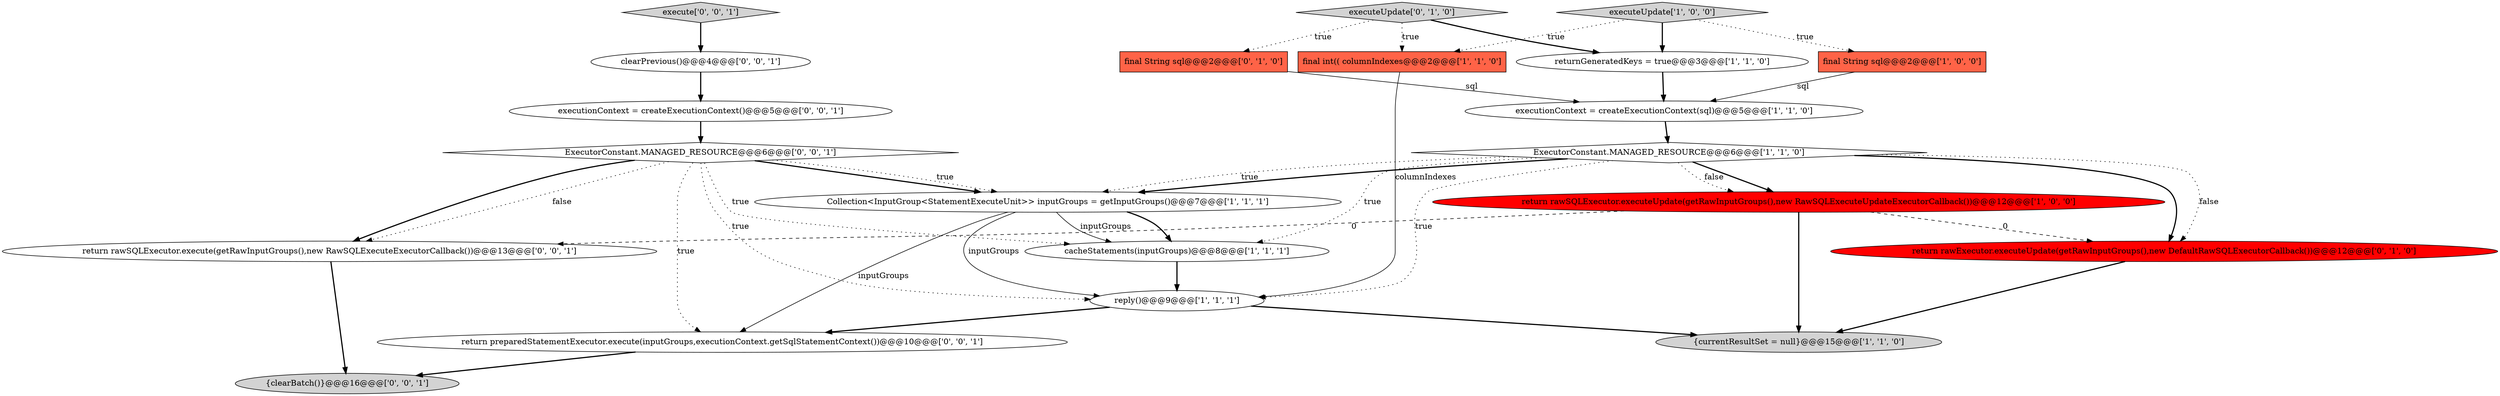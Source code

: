 digraph {
14 [style = filled, label = "return rawSQLExecutor.execute(getRawInputGroups(),new RawSQLExecuteExecutorCallback())@@@13@@@['0', '0', '1']", fillcolor = white, shape = ellipse image = "AAA0AAABBB3BBB"];
13 [style = filled, label = "return rawExecutor.executeUpdate(getRawInputGroups(),new DefaultRawSQLExecutorCallback())@@@12@@@['0', '1', '0']", fillcolor = red, shape = ellipse image = "AAA1AAABBB2BBB"];
3 [style = filled, label = "final String sql@@@2@@@['1', '0', '0']", fillcolor = tomato, shape = box image = "AAA0AAABBB1BBB"];
12 [style = filled, label = "final String sql@@@2@@@['0', '1', '0']", fillcolor = tomato, shape = box image = "AAA0AAABBB2BBB"];
17 [style = filled, label = "{clearBatch()}@@@16@@@['0', '0', '1']", fillcolor = lightgray, shape = ellipse image = "AAA0AAABBB3BBB"];
7 [style = filled, label = "final int(( columnIndexes@@@2@@@['1', '1', '0']", fillcolor = tomato, shape = box image = "AAA0AAABBB1BBB"];
15 [style = filled, label = "ExecutorConstant.MANAGED_RESOURCE@@@6@@@['0', '0', '1']", fillcolor = white, shape = diamond image = "AAA0AAABBB3BBB"];
8 [style = filled, label = "returnGeneratedKeys = true@@@3@@@['1', '1', '0']", fillcolor = white, shape = ellipse image = "AAA0AAABBB1BBB"];
20 [style = filled, label = "execute['0', '0', '1']", fillcolor = lightgray, shape = diamond image = "AAA0AAABBB3BBB"];
2 [style = filled, label = "reply()@@@9@@@['1', '1', '1']", fillcolor = white, shape = ellipse image = "AAA0AAABBB1BBB"];
19 [style = filled, label = "clearPrevious()@@@4@@@['0', '0', '1']", fillcolor = white, shape = ellipse image = "AAA0AAABBB3BBB"];
11 [style = filled, label = "executeUpdate['0', '1', '0']", fillcolor = lightgray, shape = diamond image = "AAA0AAABBB2BBB"];
0 [style = filled, label = "cacheStatements(inputGroups)@@@8@@@['1', '1', '1']", fillcolor = white, shape = ellipse image = "AAA0AAABBB1BBB"];
18 [style = filled, label = "return preparedStatementExecutor.execute(inputGroups,executionContext.getSqlStatementContext())@@@10@@@['0', '0', '1']", fillcolor = white, shape = ellipse image = "AAA0AAABBB3BBB"];
16 [style = filled, label = "executionContext = createExecutionContext()@@@5@@@['0', '0', '1']", fillcolor = white, shape = ellipse image = "AAA0AAABBB3BBB"];
9 [style = filled, label = "ExecutorConstant.MANAGED_RESOURCE@@@6@@@['1', '1', '0']", fillcolor = white, shape = diamond image = "AAA0AAABBB1BBB"];
5 [style = filled, label = "{currentResultSet = null}@@@15@@@['1', '1', '0']", fillcolor = lightgray, shape = ellipse image = "AAA0AAABBB1BBB"];
4 [style = filled, label = "return rawSQLExecutor.executeUpdate(getRawInputGroups(),new RawSQLExecuteUpdateExecutorCallback())@@@12@@@['1', '0', '0']", fillcolor = red, shape = ellipse image = "AAA1AAABBB1BBB"];
10 [style = filled, label = "Collection<InputGroup<StatementExecuteUnit>> inputGroups = getInputGroups()@@@7@@@['1', '1', '1']", fillcolor = white, shape = ellipse image = "AAA0AAABBB1BBB"];
6 [style = filled, label = "executeUpdate['1', '0', '0']", fillcolor = lightgray, shape = diamond image = "AAA0AAABBB1BBB"];
1 [style = filled, label = "executionContext = createExecutionContext(sql)@@@5@@@['1', '1', '0']", fillcolor = white, shape = ellipse image = "AAA0AAABBB1BBB"];
11->7 [style = dotted, label="true"];
16->15 [style = bold, label=""];
15->10 [style = bold, label=""];
9->0 [style = dotted, label="true"];
3->1 [style = solid, label="sql"];
15->14 [style = bold, label=""];
15->14 [style = dotted, label="false"];
15->2 [style = dotted, label="true"];
9->4 [style = bold, label=""];
0->2 [style = bold, label=""];
11->12 [style = dotted, label="true"];
15->18 [style = dotted, label="true"];
18->17 [style = bold, label=""];
2->18 [style = bold, label=""];
14->17 [style = bold, label=""];
15->10 [style = dotted, label="true"];
9->10 [style = bold, label=""];
9->13 [style = dotted, label="false"];
7->2 [style = solid, label="columnIndexes"];
15->0 [style = dotted, label="true"];
9->4 [style = dotted, label="false"];
1->9 [style = bold, label=""];
12->1 [style = solid, label="sql"];
19->16 [style = bold, label=""];
8->1 [style = bold, label=""];
10->2 [style = solid, label="inputGroups"];
9->2 [style = dotted, label="true"];
10->18 [style = solid, label="inputGroups"];
10->0 [style = bold, label=""];
6->8 [style = bold, label=""];
13->5 [style = bold, label=""];
6->7 [style = dotted, label="true"];
11->8 [style = bold, label=""];
4->14 [style = dashed, label="0"];
10->0 [style = solid, label="inputGroups"];
6->3 [style = dotted, label="true"];
20->19 [style = bold, label=""];
4->13 [style = dashed, label="0"];
9->10 [style = dotted, label="true"];
4->5 [style = bold, label=""];
2->5 [style = bold, label=""];
9->13 [style = bold, label=""];
}
